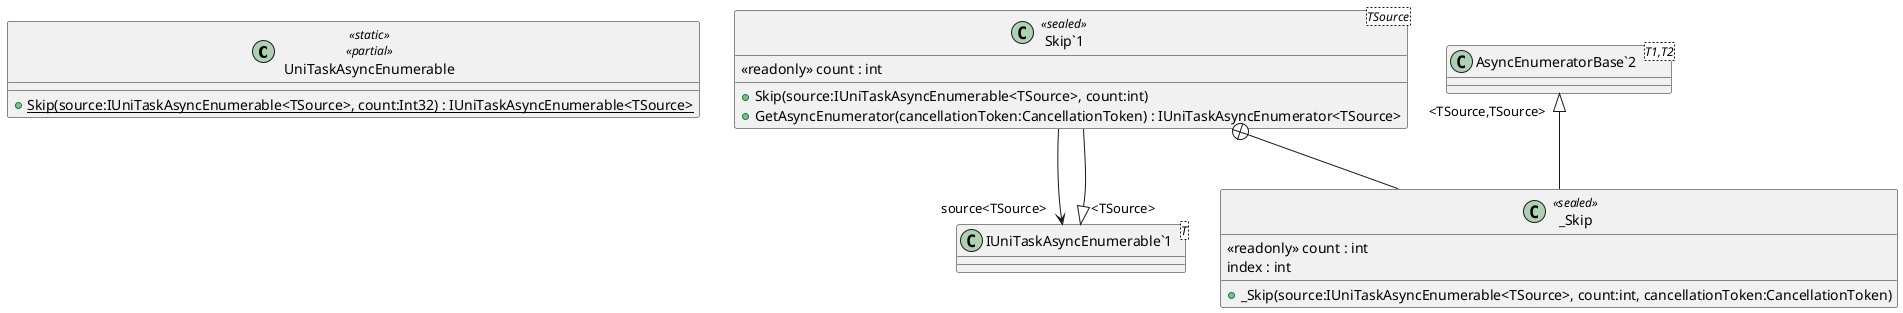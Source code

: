 @startuml
class UniTaskAsyncEnumerable <<static>> <<partial>> {
    + {static} Skip(source:IUniTaskAsyncEnumerable<TSource>, count:Int32) : IUniTaskAsyncEnumerable<TSource>
}
class "Skip`1"<TSource> <<sealed>> {
    <<readonly>> count : int
    + Skip(source:IUniTaskAsyncEnumerable<TSource>, count:int)
    + GetAsyncEnumerator(cancellationToken:CancellationToken) : IUniTaskAsyncEnumerator<TSource>
}
class "IUniTaskAsyncEnumerable`1"<T> {
}
class _Skip <<sealed>> {
    <<readonly>> count : int
    index : int
    + _Skip(source:IUniTaskAsyncEnumerable<TSource>, count:int, cancellationToken:CancellationToken)
}
class "AsyncEnumeratorBase`2"<T1,T2> {
}
"IUniTaskAsyncEnumerable`1" "<TSource>" <|-- "Skip`1"
"Skip`1" --> "source<TSource>" "IUniTaskAsyncEnumerable`1"
"Skip`1" +-- _Skip
"AsyncEnumeratorBase`2" "<TSource,TSource>" <|-- _Skip
@enduml
